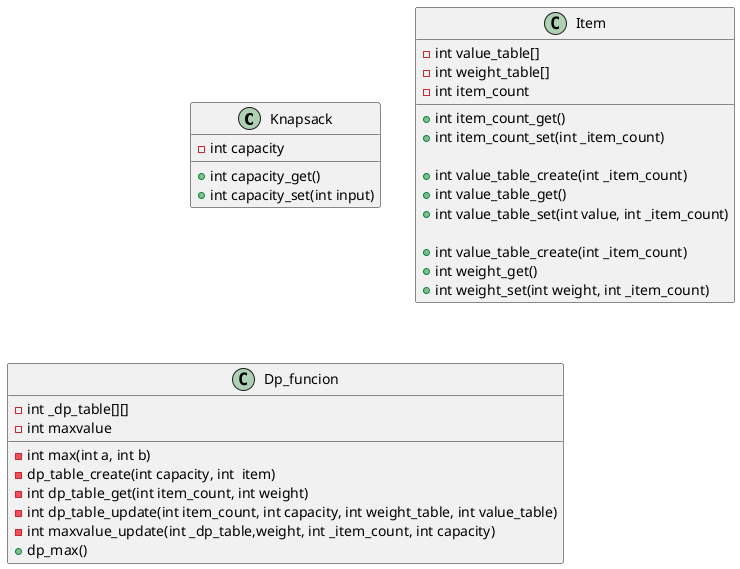 @startuml
class Knapsack{
    -int capacity

    +int capacity_get()
    +int capacity_set(int input)
}
class Item{
    -int value_table[]
    -int weight_table[]
    -int item_count

    +int item_count_get()
    +int item_count_set(int _item_count)

    +int value_table_create(int _item_count)
    +int value_table_get()
    +int value_table_set(int value, int _item_count)
    
    +int value_table_create(int _item_count)
    +int weight_get()
    +int weight_set(int weight, int _item_count)
}

class Dp_funcion{
    -int _dp_table[][]
    -int maxvalue

    -int max(int a, int b)
    -dp_table_create(int capacity, int  item)
    -int dp_table_get(int item_count, int weight)
    -int dp_table_update(int item_count, int capacity, int weight_table, int value_table)
    -int maxvalue_update(int _dp_table,weight, int _item_count, int capacity)
    +dp_max()
}

@enduml

